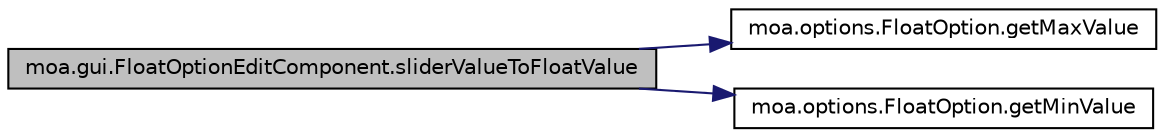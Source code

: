 digraph G
{
  edge [fontname="Helvetica",fontsize="10",labelfontname="Helvetica",labelfontsize="10"];
  node [fontname="Helvetica",fontsize="10",shape=record];
  rankdir=LR;
  Node1 [label="moa.gui.FloatOptionEditComponent.sliderValueToFloatValue",height=0.2,width=0.4,color="black", fillcolor="grey75", style="filled" fontcolor="black"];
  Node1 -> Node2 [color="midnightblue",fontsize="10",style="solid",fontname="Helvetica"];
  Node2 [label="moa.options.FloatOption.getMaxValue",height=0.2,width=0.4,color="black", fillcolor="white", style="filled",URL="$classmoa_1_1options_1_1FloatOption.html#a69376a84dae43165cac89ceba09fb4f3"];
  Node1 -> Node3 [color="midnightblue",fontsize="10",style="solid",fontname="Helvetica"];
  Node3 [label="moa.options.FloatOption.getMinValue",height=0.2,width=0.4,color="black", fillcolor="white", style="filled",URL="$classmoa_1_1options_1_1FloatOption.html#a35baa5ddee9e332fc1abe86cb42c8777"];
}
